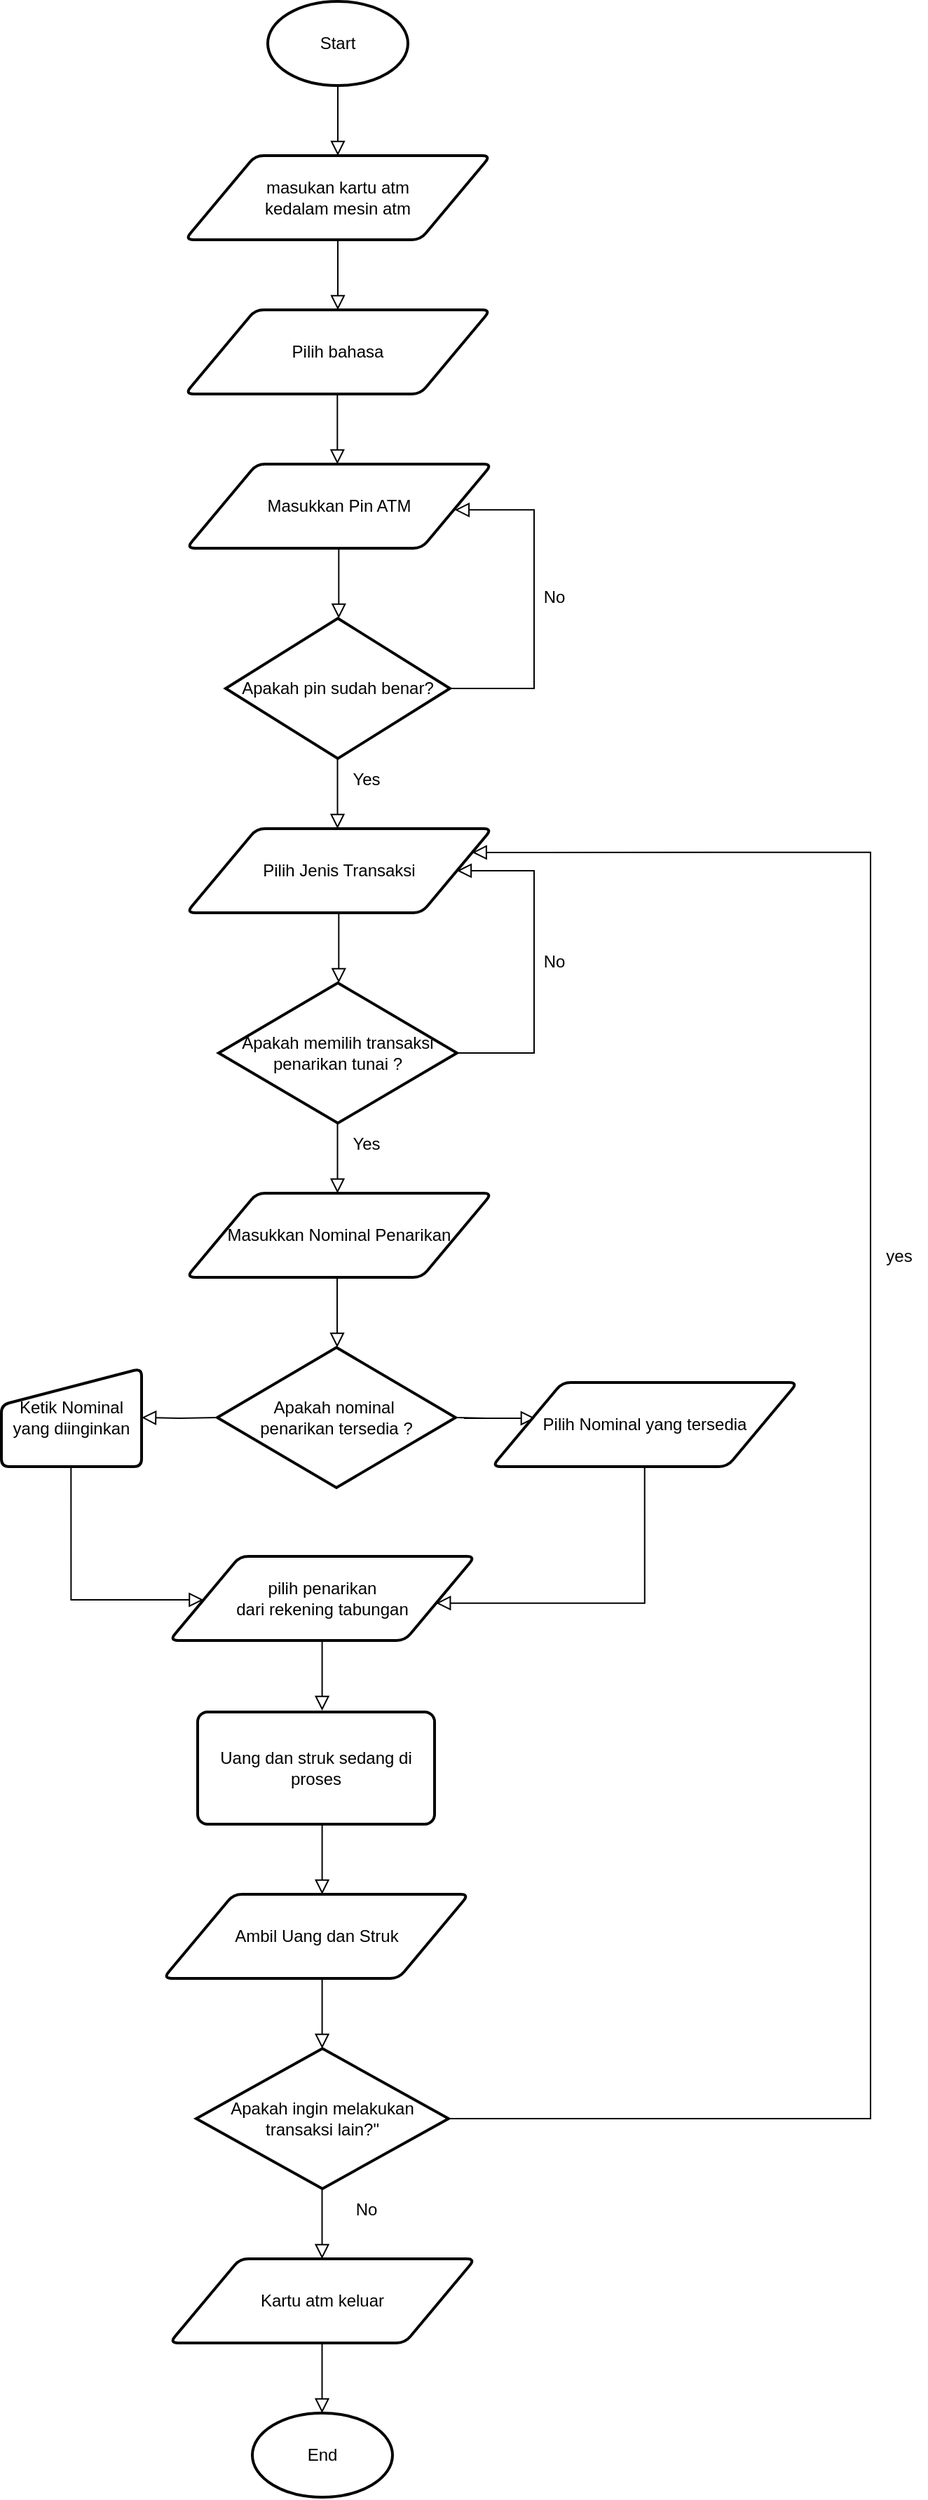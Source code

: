 <mxfile version="22.0.8" type="github">
  <diagram id="C5RBs43oDa-KdzZeNtuy" name="Page-1">
    <mxGraphModel dx="941" dy="548" grid="1" gridSize="10" guides="1" tooltips="1" connect="1" arrows="1" fold="1" page="1" pageScale="1" pageWidth="827" pageHeight="1169" math="0" shadow="0">
      <root>
        <mxCell id="WIyWlLk6GJQsqaUBKTNV-0" />
        <mxCell id="WIyWlLk6GJQsqaUBKTNV-1" parent="WIyWlLk6GJQsqaUBKTNV-0" />
        <mxCell id="WIyWlLk6GJQsqaUBKTNV-2" value="" style="rounded=0;html=1;jettySize=auto;orthogonalLoop=1;fontSize=11;endArrow=block;endFill=0;endSize=8;strokeWidth=1;shadow=0;labelBackgroundColor=none;edgeStyle=orthogonalEdgeStyle;" parent="WIyWlLk6GJQsqaUBKTNV-1" edge="1">
          <mxGeometry relative="1" as="geometry">
            <mxPoint x="260.0" y="120" as="sourcePoint" />
            <mxPoint x="260" y="170" as="targetPoint" />
          </mxGeometry>
        </mxCell>
        <mxCell id="iI63qpxl3PrZ1tXXogWA-2" value="masukan kartu atm &lt;br&gt;kedalam mesin atm" style="shape=parallelogram;html=1;strokeWidth=2;perimeter=parallelogramPerimeter;whiteSpace=wrap;rounded=1;arcSize=12;size=0.23;" vertex="1" parent="WIyWlLk6GJQsqaUBKTNV-1">
          <mxGeometry x="151" y="170" width="218" height="60" as="geometry" />
        </mxCell>
        <mxCell id="iI63qpxl3PrZ1tXXogWA-4" value="" style="rounded=0;html=1;jettySize=auto;orthogonalLoop=1;fontSize=11;endArrow=block;endFill=0;endSize=8;strokeWidth=1;shadow=0;labelBackgroundColor=none;edgeStyle=orthogonalEdgeStyle;" edge="1" parent="WIyWlLk6GJQsqaUBKTNV-1">
          <mxGeometry relative="1" as="geometry">
            <mxPoint x="260" y="230" as="sourcePoint" />
            <mxPoint x="260" y="280" as="targetPoint" />
          </mxGeometry>
        </mxCell>
        <mxCell id="iI63qpxl3PrZ1tXXogWA-11" value="Start" style="strokeWidth=2;html=1;shape=mxgraph.flowchart.start_1;whiteSpace=wrap;" vertex="1" parent="WIyWlLk6GJQsqaUBKTNV-1">
          <mxGeometry x="210" y="60" width="100" height="60" as="geometry" />
        </mxCell>
        <mxCell id="iI63qpxl3PrZ1tXXogWA-12" value="End" style="strokeWidth=2;html=1;shape=mxgraph.flowchart.start_1;whiteSpace=wrap;" vertex="1" parent="WIyWlLk6GJQsqaUBKTNV-1">
          <mxGeometry x="199" y="1780" width="100" height="60" as="geometry" />
        </mxCell>
        <mxCell id="iI63qpxl3PrZ1tXXogWA-15" value="" style="rounded=0;html=1;jettySize=auto;orthogonalLoop=1;fontSize=11;endArrow=block;endFill=0;endSize=8;strokeWidth=1;shadow=0;labelBackgroundColor=none;edgeStyle=orthogonalEdgeStyle;" edge="1" parent="WIyWlLk6GJQsqaUBKTNV-1">
          <mxGeometry relative="1" as="geometry">
            <mxPoint x="259.66" y="340" as="sourcePoint" />
            <mxPoint x="259.66" y="390" as="targetPoint" />
          </mxGeometry>
        </mxCell>
        <mxCell id="iI63qpxl3PrZ1tXXogWA-18" value="" style="rounded=0;html=1;jettySize=auto;orthogonalLoop=1;fontSize=11;endArrow=block;endFill=0;endSize=8;strokeWidth=1;shadow=0;labelBackgroundColor=none;edgeStyle=orthogonalEdgeStyle;" edge="1" parent="WIyWlLk6GJQsqaUBKTNV-1">
          <mxGeometry relative="1" as="geometry">
            <mxPoint x="260.66" y="450" as="sourcePoint" />
            <mxPoint x="260.66" y="500" as="targetPoint" />
          </mxGeometry>
        </mxCell>
        <mxCell id="iI63qpxl3PrZ1tXXogWA-28" value="Pilih bahasa" style="shape=parallelogram;html=1;strokeWidth=2;perimeter=parallelogramPerimeter;whiteSpace=wrap;rounded=1;arcSize=12;size=0.23;" vertex="1" parent="WIyWlLk6GJQsqaUBKTNV-1">
          <mxGeometry x="151" y="280" width="218" height="60" as="geometry" />
        </mxCell>
        <mxCell id="iI63qpxl3PrZ1tXXogWA-29" value="Masukkan Pin ATM" style="shape=parallelogram;html=1;strokeWidth=2;perimeter=parallelogramPerimeter;whiteSpace=wrap;rounded=1;arcSize=12;size=0.23;" vertex="1" parent="WIyWlLk6GJQsqaUBKTNV-1">
          <mxGeometry x="152" y="390" width="218" height="60" as="geometry" />
        </mxCell>
        <mxCell id="iI63qpxl3PrZ1tXXogWA-31" value="Apakah pin sudah benar?" style="strokeWidth=2;html=1;shape=mxgraph.flowchart.decision;whiteSpace=wrap;" vertex="1" parent="WIyWlLk6GJQsqaUBKTNV-1">
          <mxGeometry x="180" y="500" width="160" height="100" as="geometry" />
        </mxCell>
        <mxCell id="iI63qpxl3PrZ1tXXogWA-35" value="" style="rounded=0;html=1;jettySize=auto;orthogonalLoop=1;fontSize=11;endArrow=block;endFill=0;endSize=8;strokeWidth=1;shadow=0;labelBackgroundColor=none;edgeStyle=orthogonalEdgeStyle;entryX=0.878;entryY=0.544;entryDx=0;entryDy=0;entryPerimeter=0;" edge="1" parent="WIyWlLk6GJQsqaUBKTNV-1" target="iI63qpxl3PrZ1tXXogWA-29">
          <mxGeometry relative="1" as="geometry">
            <mxPoint x="340" y="550" as="sourcePoint" />
            <mxPoint x="340" y="600" as="targetPoint" />
            <Array as="points">
              <mxPoint x="400" y="550" />
              <mxPoint x="400" y="423" />
            </Array>
          </mxGeometry>
        </mxCell>
        <mxCell id="iI63qpxl3PrZ1tXXogWA-36" value="" style="rounded=0;html=1;jettySize=auto;orthogonalLoop=1;fontSize=11;endArrow=block;endFill=0;endSize=8;strokeWidth=1;shadow=0;labelBackgroundColor=none;edgeStyle=orthogonalEdgeStyle;" edge="1" parent="WIyWlLk6GJQsqaUBKTNV-1">
          <mxGeometry relative="1" as="geometry">
            <mxPoint x="259.76" y="600" as="sourcePoint" />
            <mxPoint x="259.76" y="650" as="targetPoint" />
          </mxGeometry>
        </mxCell>
        <mxCell id="iI63qpxl3PrZ1tXXogWA-37" value="Pilih Jenis Transaksi " style="shape=parallelogram;html=1;strokeWidth=2;perimeter=parallelogramPerimeter;whiteSpace=wrap;rounded=1;arcSize=12;size=0.23;" vertex="1" parent="WIyWlLk6GJQsqaUBKTNV-1">
          <mxGeometry x="152" y="650" width="218" height="60" as="geometry" />
        </mxCell>
        <mxCell id="iI63qpxl3PrZ1tXXogWA-38" value="No" style="text;html=1;align=center;verticalAlign=middle;resizable=0;points=[];autosize=1;strokeColor=none;fillColor=none;" vertex="1" parent="WIyWlLk6GJQsqaUBKTNV-1">
          <mxGeometry x="394" y="470" width="40" height="30" as="geometry" />
        </mxCell>
        <mxCell id="iI63qpxl3PrZ1tXXogWA-39" value="Yes" style="text;html=1;align=center;verticalAlign=middle;resizable=0;points=[];autosize=1;strokeColor=none;fillColor=none;" vertex="1" parent="WIyWlLk6GJQsqaUBKTNV-1">
          <mxGeometry x="260" y="600" width="40" height="30" as="geometry" />
        </mxCell>
        <mxCell id="iI63qpxl3PrZ1tXXogWA-40" value="" style="rounded=0;html=1;jettySize=auto;orthogonalLoop=1;fontSize=11;endArrow=block;endFill=0;endSize=8;strokeWidth=1;shadow=0;labelBackgroundColor=none;edgeStyle=orthogonalEdgeStyle;" edge="1" parent="WIyWlLk6GJQsqaUBKTNV-1">
          <mxGeometry relative="1" as="geometry">
            <mxPoint x="260.66" y="710" as="sourcePoint" />
            <mxPoint x="260.66" y="760" as="targetPoint" />
          </mxGeometry>
        </mxCell>
        <mxCell id="iI63qpxl3PrZ1tXXogWA-41" value="Apakah memilih transaksi penarikan tunai ?" style="strokeWidth=2;html=1;shape=mxgraph.flowchart.decision;whiteSpace=wrap;" vertex="1" parent="WIyWlLk6GJQsqaUBKTNV-1">
          <mxGeometry x="175" y="760" width="170" height="100" as="geometry" />
        </mxCell>
        <mxCell id="iI63qpxl3PrZ1tXXogWA-43" value="" style="rounded=0;html=1;jettySize=auto;orthogonalLoop=1;fontSize=11;endArrow=block;endFill=0;endSize=8;strokeWidth=1;shadow=0;labelBackgroundColor=none;edgeStyle=orthogonalEdgeStyle;" edge="1" parent="WIyWlLk6GJQsqaUBKTNV-1">
          <mxGeometry relative="1" as="geometry">
            <mxPoint x="259.76" y="860" as="sourcePoint" />
            <mxPoint x="259.76" y="910" as="targetPoint" />
          </mxGeometry>
        </mxCell>
        <mxCell id="iI63qpxl3PrZ1tXXogWA-44" value="Yes" style="text;html=1;align=center;verticalAlign=middle;resizable=0;points=[];autosize=1;strokeColor=none;fillColor=none;" vertex="1" parent="WIyWlLk6GJQsqaUBKTNV-1">
          <mxGeometry x="260" y="860" width="40" height="30" as="geometry" />
        </mxCell>
        <mxCell id="iI63qpxl3PrZ1tXXogWA-45" value="" style="rounded=0;html=1;jettySize=auto;orthogonalLoop=1;fontSize=11;endArrow=block;endFill=0;endSize=8;strokeWidth=1;shadow=0;labelBackgroundColor=none;edgeStyle=orthogonalEdgeStyle;entryX=1;entryY=0.5;entryDx=0;entryDy=0;" edge="1" parent="WIyWlLk6GJQsqaUBKTNV-1" target="iI63qpxl3PrZ1tXXogWA-37">
          <mxGeometry relative="1" as="geometry">
            <mxPoint x="345.0" y="810" as="sourcePoint" />
            <mxPoint x="345.0" y="860" as="targetPoint" />
            <Array as="points">
              <mxPoint x="400" y="810" />
              <mxPoint x="400" y="680" />
            </Array>
          </mxGeometry>
        </mxCell>
        <mxCell id="iI63qpxl3PrZ1tXXogWA-46" value="No" style="text;html=1;align=center;verticalAlign=middle;resizable=0;points=[];autosize=1;strokeColor=none;fillColor=none;" vertex="1" parent="WIyWlLk6GJQsqaUBKTNV-1">
          <mxGeometry x="394" y="730" width="40" height="30" as="geometry" />
        </mxCell>
        <mxCell id="iI63qpxl3PrZ1tXXogWA-47" value="Masukkan Nominal Penarikan" style="shape=parallelogram;html=1;strokeWidth=2;perimeter=parallelogramPerimeter;whiteSpace=wrap;rounded=1;arcSize=12;size=0.23;" vertex="1" parent="WIyWlLk6GJQsqaUBKTNV-1">
          <mxGeometry x="152" y="910" width="218" height="60" as="geometry" />
        </mxCell>
        <mxCell id="iI63qpxl3PrZ1tXXogWA-48" value="" style="rounded=0;html=1;jettySize=auto;orthogonalLoop=1;fontSize=11;endArrow=block;endFill=0;endSize=8;strokeWidth=1;shadow=0;labelBackgroundColor=none;edgeStyle=orthogonalEdgeStyle;" edge="1" parent="WIyWlLk6GJQsqaUBKTNV-1">
          <mxGeometry relative="1" as="geometry">
            <mxPoint x="259.52" y="970" as="sourcePoint" />
            <mxPoint x="259.52" y="1020" as="targetPoint" />
          </mxGeometry>
        </mxCell>
        <mxCell id="iI63qpxl3PrZ1tXXogWA-49" value="&lt;div&gt;Apakah nominal&amp;nbsp;&lt;/div&gt;&lt;div&gt;penarikan tersedia ? &lt;/div&gt;" style="strokeWidth=2;html=1;shape=mxgraph.flowchart.decision;whiteSpace=wrap;" vertex="1" parent="WIyWlLk6GJQsqaUBKTNV-1">
          <mxGeometry x="174" y="1020" width="170" height="100" as="geometry" />
        </mxCell>
        <mxCell id="iI63qpxl3PrZ1tXXogWA-54" value="Ketik Nominal yang diinginkan" style="html=1;strokeWidth=2;shape=manualInput;whiteSpace=wrap;rounded=1;size=26;arcSize=11;" vertex="1" parent="WIyWlLk6GJQsqaUBKTNV-1">
          <mxGeometry x="20" y="1035" width="100" height="70" as="geometry" />
        </mxCell>
        <mxCell id="iI63qpxl3PrZ1tXXogWA-55" value="" style="rounded=0;html=1;jettySize=auto;orthogonalLoop=1;fontSize=11;endArrow=block;endFill=0;endSize=8;strokeWidth=1;shadow=0;labelBackgroundColor=none;edgeStyle=orthogonalEdgeStyle;entryX=1;entryY=0.5;entryDx=0;entryDy=0;" edge="1" parent="WIyWlLk6GJQsqaUBKTNV-1" target="iI63qpxl3PrZ1tXXogWA-54">
          <mxGeometry relative="1" as="geometry">
            <mxPoint x="174.0" y="1070" as="sourcePoint" />
            <mxPoint x="174.0" y="1120" as="targetPoint" />
          </mxGeometry>
        </mxCell>
        <mxCell id="iI63qpxl3PrZ1tXXogWA-57" value="" style="rounded=0;html=1;jettySize=auto;orthogonalLoop=1;fontSize=11;endArrow=block;endFill=0;endSize=8;strokeWidth=1;shadow=0;labelBackgroundColor=none;edgeStyle=orthogonalEdgeStyle;entryX=0.142;entryY=0.425;entryDx=0;entryDy=0;entryPerimeter=0;" edge="1" parent="WIyWlLk6GJQsqaUBKTNV-1" target="iI63qpxl3PrZ1tXXogWA-58">
          <mxGeometry relative="1" as="geometry">
            <mxPoint x="345.0" y="1070" as="sourcePoint" />
            <mxPoint x="345.0" y="1120" as="targetPoint" />
          </mxGeometry>
        </mxCell>
        <mxCell id="iI63qpxl3PrZ1tXXogWA-58" value="Pilih Nominal yang tersedia" style="shape=parallelogram;html=1;strokeWidth=2;perimeter=parallelogramPerimeter;whiteSpace=wrap;rounded=1;arcSize=12;size=0.23;" vertex="1" parent="WIyWlLk6GJQsqaUBKTNV-1">
          <mxGeometry x="370" y="1045" width="218" height="60" as="geometry" />
        </mxCell>
        <mxCell id="iI63qpxl3PrZ1tXXogWA-60" value="pilih penarikan &lt;br&gt;dari rekening tabungan" style="shape=parallelogram;html=1;strokeWidth=2;perimeter=parallelogramPerimeter;whiteSpace=wrap;rounded=1;arcSize=12;size=0.23;" vertex="1" parent="WIyWlLk6GJQsqaUBKTNV-1">
          <mxGeometry x="140" y="1169" width="218" height="60" as="geometry" />
        </mxCell>
        <mxCell id="iI63qpxl3PrZ1tXXogWA-62" value="" style="rounded=0;html=1;jettySize=auto;orthogonalLoop=1;fontSize=11;endArrow=block;endFill=0;endSize=8;strokeWidth=1;shadow=0;labelBackgroundColor=none;edgeStyle=orthogonalEdgeStyle;" edge="1" parent="WIyWlLk6GJQsqaUBKTNV-1" target="iI63qpxl3PrZ1tXXogWA-60">
          <mxGeometry relative="1" as="geometry">
            <mxPoint x="69.66" y="1105" as="sourcePoint" />
            <mxPoint x="69.66" y="1155" as="targetPoint" />
            <Array as="points">
              <mxPoint x="70" y="1200" />
            </Array>
          </mxGeometry>
        </mxCell>
        <mxCell id="iI63qpxl3PrZ1tXXogWA-64" value="" style="rounded=0;html=1;jettySize=auto;orthogonalLoop=1;fontSize=11;endArrow=block;endFill=0;endSize=8;strokeWidth=1;shadow=0;labelBackgroundColor=none;edgeStyle=orthogonalEdgeStyle;entryX=0.872;entryY=0.556;entryDx=0;entryDy=0;entryPerimeter=0;" edge="1" parent="WIyWlLk6GJQsqaUBKTNV-1" target="iI63qpxl3PrZ1tXXogWA-60">
          <mxGeometry relative="1" as="geometry">
            <mxPoint x="478.86" y="1105" as="sourcePoint" />
            <mxPoint x="478.86" y="1155" as="targetPoint" />
            <Array as="points">
              <mxPoint x="479" y="1202" />
            </Array>
          </mxGeometry>
        </mxCell>
        <mxCell id="iI63qpxl3PrZ1tXXogWA-65" value="" style="rounded=0;html=1;jettySize=auto;orthogonalLoop=1;fontSize=11;endArrow=block;endFill=0;endSize=8;strokeWidth=1;shadow=0;labelBackgroundColor=none;edgeStyle=orthogonalEdgeStyle;" edge="1" parent="WIyWlLk6GJQsqaUBKTNV-1">
          <mxGeometry relative="1" as="geometry">
            <mxPoint x="248.8" y="1229" as="sourcePoint" />
            <mxPoint x="248.8" y="1279" as="targetPoint" />
          </mxGeometry>
        </mxCell>
        <mxCell id="iI63qpxl3PrZ1tXXogWA-66" value="Uang dan struk sedang di proses" style="rounded=1;whiteSpace=wrap;html=1;absoluteArcSize=1;arcSize=14;strokeWidth=2;" vertex="1" parent="WIyWlLk6GJQsqaUBKTNV-1">
          <mxGeometry x="160" y="1280" width="169" height="80" as="geometry" />
        </mxCell>
        <mxCell id="iI63qpxl3PrZ1tXXogWA-67" value="" style="rounded=0;html=1;jettySize=auto;orthogonalLoop=1;fontSize=11;endArrow=block;endFill=0;endSize=8;strokeWidth=1;shadow=0;labelBackgroundColor=none;edgeStyle=orthogonalEdgeStyle;" edge="1" parent="WIyWlLk6GJQsqaUBKTNV-1">
          <mxGeometry relative="1" as="geometry">
            <mxPoint x="248.8" y="1360" as="sourcePoint" />
            <mxPoint x="248.8" y="1410" as="targetPoint" />
          </mxGeometry>
        </mxCell>
        <mxCell id="iI63qpxl3PrZ1tXXogWA-69" value="Ambil Uang dan Struk" style="shape=parallelogram;html=1;strokeWidth=2;perimeter=parallelogramPerimeter;whiteSpace=wrap;rounded=1;arcSize=12;size=0.23;" vertex="1" parent="WIyWlLk6GJQsqaUBKTNV-1">
          <mxGeometry x="135.5" y="1410" width="218" height="60" as="geometry" />
        </mxCell>
        <mxCell id="iI63qpxl3PrZ1tXXogWA-70" value="" style="rounded=0;html=1;jettySize=auto;orthogonalLoop=1;fontSize=11;endArrow=block;endFill=0;endSize=8;strokeWidth=1;shadow=0;labelBackgroundColor=none;edgeStyle=orthogonalEdgeStyle;" edge="1" parent="WIyWlLk6GJQsqaUBKTNV-1">
          <mxGeometry relative="1" as="geometry">
            <mxPoint x="248.8" y="1470" as="sourcePoint" />
            <mxPoint x="248.8" y="1520" as="targetPoint" />
          </mxGeometry>
        </mxCell>
        <mxCell id="iI63qpxl3PrZ1tXXogWA-71" value="Apakah ingin melakukan transaksi lain?&quot;" style="strokeWidth=2;html=1;shape=mxgraph.flowchart.decision;whiteSpace=wrap;" vertex="1" parent="WIyWlLk6GJQsqaUBKTNV-1">
          <mxGeometry x="159" y="1520" width="180" height="100" as="geometry" />
        </mxCell>
        <mxCell id="iI63qpxl3PrZ1tXXogWA-72" value="" style="rounded=0;html=1;jettySize=auto;orthogonalLoop=1;fontSize=11;endArrow=block;endFill=0;endSize=8;strokeWidth=1;shadow=0;labelBackgroundColor=none;edgeStyle=orthogonalEdgeStyle;entryX=1;entryY=0.25;entryDx=0;entryDy=0;" edge="1" parent="WIyWlLk6GJQsqaUBKTNV-1" target="iI63qpxl3PrZ1tXXogWA-37">
          <mxGeometry relative="1" as="geometry">
            <mxPoint x="339.0" y="1570" as="sourcePoint" />
            <mxPoint x="363" y="666" as="targetPoint" />
            <Array as="points">
              <mxPoint x="640" y="1570" />
              <mxPoint x="640" y="667" />
            </Array>
          </mxGeometry>
        </mxCell>
        <mxCell id="iI63qpxl3PrZ1tXXogWA-73" value="yes" style="text;html=1;align=center;verticalAlign=middle;resizable=0;points=[];autosize=1;strokeColor=none;fillColor=none;" vertex="1" parent="WIyWlLk6GJQsqaUBKTNV-1">
          <mxGeometry x="640" y="940" width="40" height="30" as="geometry" />
        </mxCell>
        <mxCell id="iI63qpxl3PrZ1tXXogWA-74" value="No" style="text;html=1;align=center;verticalAlign=middle;resizable=0;points=[];autosize=1;strokeColor=none;fillColor=none;" vertex="1" parent="WIyWlLk6GJQsqaUBKTNV-1">
          <mxGeometry x="260" y="1620" width="40" height="30" as="geometry" />
        </mxCell>
        <mxCell id="iI63qpxl3PrZ1tXXogWA-75" value="" style="rounded=0;html=1;jettySize=auto;orthogonalLoop=1;fontSize=11;endArrow=block;endFill=0;endSize=8;strokeWidth=1;shadow=0;labelBackgroundColor=none;edgeStyle=orthogonalEdgeStyle;" edge="1" parent="WIyWlLk6GJQsqaUBKTNV-1">
          <mxGeometry relative="1" as="geometry">
            <mxPoint x="248.76" y="1620" as="sourcePoint" />
            <mxPoint x="248.76" y="1670" as="targetPoint" />
          </mxGeometry>
        </mxCell>
        <mxCell id="iI63qpxl3PrZ1tXXogWA-77" value="Kartu atm keluar" style="shape=parallelogram;html=1;strokeWidth=2;perimeter=parallelogramPerimeter;whiteSpace=wrap;rounded=1;arcSize=12;size=0.23;" vertex="1" parent="WIyWlLk6GJQsqaUBKTNV-1">
          <mxGeometry x="140" y="1670" width="218" height="60" as="geometry" />
        </mxCell>
        <mxCell id="iI63qpxl3PrZ1tXXogWA-78" value="" style="rounded=0;html=1;jettySize=auto;orthogonalLoop=1;fontSize=11;endArrow=block;endFill=0;endSize=8;strokeWidth=1;shadow=0;labelBackgroundColor=none;edgeStyle=orthogonalEdgeStyle;" edge="1" parent="WIyWlLk6GJQsqaUBKTNV-1">
          <mxGeometry relative="1" as="geometry">
            <mxPoint x="248.76" y="1730" as="sourcePoint" />
            <mxPoint x="248.76" y="1780" as="targetPoint" />
          </mxGeometry>
        </mxCell>
      </root>
    </mxGraphModel>
  </diagram>
</mxfile>
